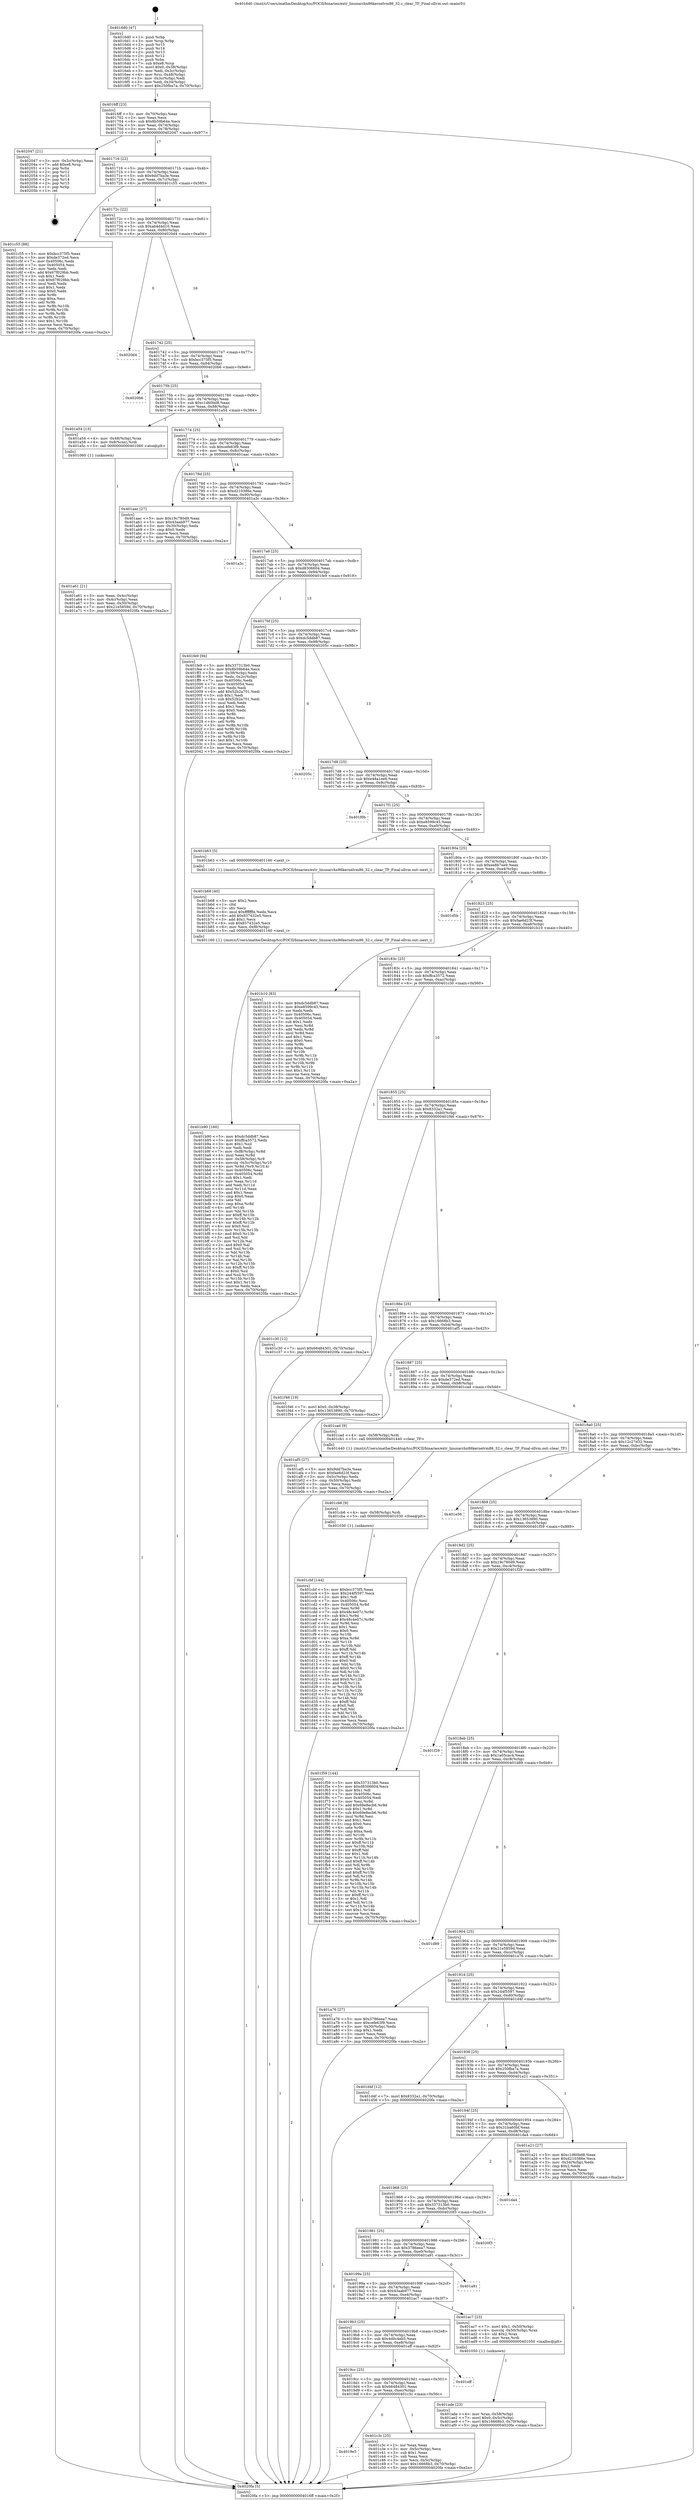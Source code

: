 digraph "0x4016d0" {
  label = "0x4016d0 (/mnt/c/Users/mathe/Desktop/tcc/POCII/binaries/extr_linuxarchx86kernelvm86_32.c_clear_TF_Final-ollvm.out::main(0))"
  labelloc = "t"
  node[shape=record]

  Entry [label="",width=0.3,height=0.3,shape=circle,fillcolor=black,style=filled]
  "0x4016ff" [label="{
     0x4016ff [23]\l
     | [instrs]\l
     &nbsp;&nbsp;0x4016ff \<+3\>: mov -0x70(%rbp),%eax\l
     &nbsp;&nbsp;0x401702 \<+2\>: mov %eax,%ecx\l
     &nbsp;&nbsp;0x401704 \<+6\>: sub $0x8b59b64e,%ecx\l
     &nbsp;&nbsp;0x40170a \<+3\>: mov %eax,-0x74(%rbp)\l
     &nbsp;&nbsp;0x40170d \<+3\>: mov %ecx,-0x78(%rbp)\l
     &nbsp;&nbsp;0x401710 \<+6\>: je 0000000000402047 \<main+0x977\>\l
  }"]
  "0x402047" [label="{
     0x402047 [21]\l
     | [instrs]\l
     &nbsp;&nbsp;0x402047 \<+3\>: mov -0x2c(%rbp),%eax\l
     &nbsp;&nbsp;0x40204a \<+7\>: add $0xe8,%rsp\l
     &nbsp;&nbsp;0x402051 \<+1\>: pop %rbx\l
     &nbsp;&nbsp;0x402052 \<+2\>: pop %r12\l
     &nbsp;&nbsp;0x402054 \<+2\>: pop %r13\l
     &nbsp;&nbsp;0x402056 \<+2\>: pop %r14\l
     &nbsp;&nbsp;0x402058 \<+2\>: pop %r15\l
     &nbsp;&nbsp;0x40205a \<+1\>: pop %rbp\l
     &nbsp;&nbsp;0x40205b \<+1\>: ret\l
  }"]
  "0x401716" [label="{
     0x401716 [22]\l
     | [instrs]\l
     &nbsp;&nbsp;0x401716 \<+5\>: jmp 000000000040171b \<main+0x4b\>\l
     &nbsp;&nbsp;0x40171b \<+3\>: mov -0x74(%rbp),%eax\l
     &nbsp;&nbsp;0x40171e \<+5\>: sub $0x9dd7ba3e,%eax\l
     &nbsp;&nbsp;0x401723 \<+3\>: mov %eax,-0x7c(%rbp)\l
     &nbsp;&nbsp;0x401726 \<+6\>: je 0000000000401c55 \<main+0x585\>\l
  }"]
  Exit [label="",width=0.3,height=0.3,shape=circle,fillcolor=black,style=filled,peripheries=2]
  "0x401c55" [label="{
     0x401c55 [88]\l
     | [instrs]\l
     &nbsp;&nbsp;0x401c55 \<+5\>: mov $0xbcc375f5,%eax\l
     &nbsp;&nbsp;0x401c5a \<+5\>: mov $0xde372ed,%ecx\l
     &nbsp;&nbsp;0x401c5f \<+7\>: mov 0x40506c,%edx\l
     &nbsp;&nbsp;0x401c66 \<+7\>: mov 0x405054,%esi\l
     &nbsp;&nbsp;0x401c6d \<+2\>: mov %edx,%edi\l
     &nbsp;&nbsp;0x401c6f \<+6\>: add $0x67f029bb,%edi\l
     &nbsp;&nbsp;0x401c75 \<+3\>: sub $0x1,%edi\l
     &nbsp;&nbsp;0x401c78 \<+6\>: sub $0x67f029bb,%edi\l
     &nbsp;&nbsp;0x401c7e \<+3\>: imul %edi,%edx\l
     &nbsp;&nbsp;0x401c81 \<+3\>: and $0x1,%edx\l
     &nbsp;&nbsp;0x401c84 \<+3\>: cmp $0x0,%edx\l
     &nbsp;&nbsp;0x401c87 \<+4\>: sete %r8b\l
     &nbsp;&nbsp;0x401c8b \<+3\>: cmp $0xa,%esi\l
     &nbsp;&nbsp;0x401c8e \<+4\>: setl %r9b\l
     &nbsp;&nbsp;0x401c92 \<+3\>: mov %r8b,%r10b\l
     &nbsp;&nbsp;0x401c95 \<+3\>: and %r9b,%r10b\l
     &nbsp;&nbsp;0x401c98 \<+3\>: xor %r9b,%r8b\l
     &nbsp;&nbsp;0x401c9b \<+3\>: or %r8b,%r10b\l
     &nbsp;&nbsp;0x401c9e \<+4\>: test $0x1,%r10b\l
     &nbsp;&nbsp;0x401ca2 \<+3\>: cmovne %ecx,%eax\l
     &nbsp;&nbsp;0x401ca5 \<+3\>: mov %eax,-0x70(%rbp)\l
     &nbsp;&nbsp;0x401ca8 \<+5\>: jmp 00000000004020fa \<main+0xa2a\>\l
  }"]
  "0x40172c" [label="{
     0x40172c [22]\l
     | [instrs]\l
     &nbsp;&nbsp;0x40172c \<+5\>: jmp 0000000000401731 \<main+0x61\>\l
     &nbsp;&nbsp;0x401731 \<+3\>: mov -0x74(%rbp),%eax\l
     &nbsp;&nbsp;0x401734 \<+5\>: sub $0xab4d4d10,%eax\l
     &nbsp;&nbsp;0x401739 \<+3\>: mov %eax,-0x80(%rbp)\l
     &nbsp;&nbsp;0x40173c \<+6\>: je 00000000004020d4 \<main+0xa04\>\l
  }"]
  "0x401cbf" [label="{
     0x401cbf [144]\l
     | [instrs]\l
     &nbsp;&nbsp;0x401cbf \<+5\>: mov $0xbcc375f5,%eax\l
     &nbsp;&nbsp;0x401cc4 \<+5\>: mov $0x244f5597,%ecx\l
     &nbsp;&nbsp;0x401cc9 \<+2\>: mov $0x1,%dl\l
     &nbsp;&nbsp;0x401ccb \<+7\>: mov 0x40506c,%esi\l
     &nbsp;&nbsp;0x401cd2 \<+8\>: mov 0x405054,%r8d\l
     &nbsp;&nbsp;0x401cda \<+3\>: mov %esi,%r9d\l
     &nbsp;&nbsp;0x401cdd \<+7\>: sub $0x48c4e07c,%r9d\l
     &nbsp;&nbsp;0x401ce4 \<+4\>: sub $0x1,%r9d\l
     &nbsp;&nbsp;0x401ce8 \<+7\>: add $0x48c4e07c,%r9d\l
     &nbsp;&nbsp;0x401cef \<+4\>: imul %r9d,%esi\l
     &nbsp;&nbsp;0x401cf3 \<+3\>: and $0x1,%esi\l
     &nbsp;&nbsp;0x401cf6 \<+3\>: cmp $0x0,%esi\l
     &nbsp;&nbsp;0x401cf9 \<+4\>: sete %r10b\l
     &nbsp;&nbsp;0x401cfd \<+4\>: cmp $0xa,%r8d\l
     &nbsp;&nbsp;0x401d01 \<+4\>: setl %r11b\l
     &nbsp;&nbsp;0x401d05 \<+3\>: mov %r10b,%bl\l
     &nbsp;&nbsp;0x401d08 \<+3\>: xor $0xff,%bl\l
     &nbsp;&nbsp;0x401d0b \<+3\>: mov %r11b,%r14b\l
     &nbsp;&nbsp;0x401d0e \<+4\>: xor $0xff,%r14b\l
     &nbsp;&nbsp;0x401d12 \<+3\>: xor $0x0,%dl\l
     &nbsp;&nbsp;0x401d15 \<+3\>: mov %bl,%r15b\l
     &nbsp;&nbsp;0x401d18 \<+4\>: and $0x0,%r15b\l
     &nbsp;&nbsp;0x401d1c \<+3\>: and %dl,%r10b\l
     &nbsp;&nbsp;0x401d1f \<+3\>: mov %r14b,%r12b\l
     &nbsp;&nbsp;0x401d22 \<+4\>: and $0x0,%r12b\l
     &nbsp;&nbsp;0x401d26 \<+3\>: and %dl,%r11b\l
     &nbsp;&nbsp;0x401d29 \<+3\>: or %r10b,%r15b\l
     &nbsp;&nbsp;0x401d2c \<+3\>: or %r11b,%r12b\l
     &nbsp;&nbsp;0x401d2f \<+3\>: xor %r12b,%r15b\l
     &nbsp;&nbsp;0x401d32 \<+3\>: or %r14b,%bl\l
     &nbsp;&nbsp;0x401d35 \<+3\>: xor $0xff,%bl\l
     &nbsp;&nbsp;0x401d38 \<+3\>: or $0x0,%dl\l
     &nbsp;&nbsp;0x401d3b \<+2\>: and %dl,%bl\l
     &nbsp;&nbsp;0x401d3d \<+3\>: or %bl,%r15b\l
     &nbsp;&nbsp;0x401d40 \<+4\>: test $0x1,%r15b\l
     &nbsp;&nbsp;0x401d44 \<+3\>: cmovne %ecx,%eax\l
     &nbsp;&nbsp;0x401d47 \<+3\>: mov %eax,-0x70(%rbp)\l
     &nbsp;&nbsp;0x401d4a \<+5\>: jmp 00000000004020fa \<main+0xa2a\>\l
  }"]
  "0x4020d4" [label="{
     0x4020d4\l
  }", style=dashed]
  "0x401742" [label="{
     0x401742 [25]\l
     | [instrs]\l
     &nbsp;&nbsp;0x401742 \<+5\>: jmp 0000000000401747 \<main+0x77\>\l
     &nbsp;&nbsp;0x401747 \<+3\>: mov -0x74(%rbp),%eax\l
     &nbsp;&nbsp;0x40174a \<+5\>: sub $0xbcc375f5,%eax\l
     &nbsp;&nbsp;0x40174f \<+6\>: mov %eax,-0x84(%rbp)\l
     &nbsp;&nbsp;0x401755 \<+6\>: je 00000000004020b6 \<main+0x9e6\>\l
  }"]
  "0x401cb6" [label="{
     0x401cb6 [9]\l
     | [instrs]\l
     &nbsp;&nbsp;0x401cb6 \<+4\>: mov -0x58(%rbp),%rdi\l
     &nbsp;&nbsp;0x401cba \<+5\>: call 0000000000401030 \<free@plt\>\l
     | [calls]\l
     &nbsp;&nbsp;0x401030 \{1\} (unknown)\l
  }"]
  "0x4020b6" [label="{
     0x4020b6\l
  }", style=dashed]
  "0x40175b" [label="{
     0x40175b [25]\l
     | [instrs]\l
     &nbsp;&nbsp;0x40175b \<+5\>: jmp 0000000000401760 \<main+0x90\>\l
     &nbsp;&nbsp;0x401760 \<+3\>: mov -0x74(%rbp),%eax\l
     &nbsp;&nbsp;0x401763 \<+5\>: sub $0xc1d60bd8,%eax\l
     &nbsp;&nbsp;0x401768 \<+6\>: mov %eax,-0x88(%rbp)\l
     &nbsp;&nbsp;0x40176e \<+6\>: je 0000000000401a54 \<main+0x384\>\l
  }"]
  "0x4019e5" [label="{
     0x4019e5\l
  }", style=dashed]
  "0x401a54" [label="{
     0x401a54 [13]\l
     | [instrs]\l
     &nbsp;&nbsp;0x401a54 \<+4\>: mov -0x48(%rbp),%rax\l
     &nbsp;&nbsp;0x401a58 \<+4\>: mov 0x8(%rax),%rdi\l
     &nbsp;&nbsp;0x401a5c \<+5\>: call 0000000000401060 \<atoi@plt\>\l
     | [calls]\l
     &nbsp;&nbsp;0x401060 \{1\} (unknown)\l
  }"]
  "0x401774" [label="{
     0x401774 [25]\l
     | [instrs]\l
     &nbsp;&nbsp;0x401774 \<+5\>: jmp 0000000000401779 \<main+0xa9\>\l
     &nbsp;&nbsp;0x401779 \<+3\>: mov -0x74(%rbp),%eax\l
     &nbsp;&nbsp;0x40177c \<+5\>: sub $0xcefe63f9,%eax\l
     &nbsp;&nbsp;0x401781 \<+6\>: mov %eax,-0x8c(%rbp)\l
     &nbsp;&nbsp;0x401787 \<+6\>: je 0000000000401aac \<main+0x3dc\>\l
  }"]
  "0x401c3c" [label="{
     0x401c3c [25]\l
     | [instrs]\l
     &nbsp;&nbsp;0x401c3c \<+2\>: xor %eax,%eax\l
     &nbsp;&nbsp;0x401c3e \<+3\>: mov -0x5c(%rbp),%ecx\l
     &nbsp;&nbsp;0x401c41 \<+3\>: sub $0x1,%eax\l
     &nbsp;&nbsp;0x401c44 \<+2\>: sub %eax,%ecx\l
     &nbsp;&nbsp;0x401c46 \<+3\>: mov %ecx,-0x5c(%rbp)\l
     &nbsp;&nbsp;0x401c49 \<+7\>: movl $0x16668b3,-0x70(%rbp)\l
     &nbsp;&nbsp;0x401c50 \<+5\>: jmp 00000000004020fa \<main+0xa2a\>\l
  }"]
  "0x401aac" [label="{
     0x401aac [27]\l
     | [instrs]\l
     &nbsp;&nbsp;0x401aac \<+5\>: mov $0x19c780d9,%eax\l
     &nbsp;&nbsp;0x401ab1 \<+5\>: mov $0x43aab977,%ecx\l
     &nbsp;&nbsp;0x401ab6 \<+3\>: mov -0x30(%rbp),%edx\l
     &nbsp;&nbsp;0x401ab9 \<+3\>: cmp $0x0,%edx\l
     &nbsp;&nbsp;0x401abc \<+3\>: cmove %ecx,%eax\l
     &nbsp;&nbsp;0x401abf \<+3\>: mov %eax,-0x70(%rbp)\l
     &nbsp;&nbsp;0x401ac2 \<+5\>: jmp 00000000004020fa \<main+0xa2a\>\l
  }"]
  "0x40178d" [label="{
     0x40178d [25]\l
     | [instrs]\l
     &nbsp;&nbsp;0x40178d \<+5\>: jmp 0000000000401792 \<main+0xc2\>\l
     &nbsp;&nbsp;0x401792 \<+3\>: mov -0x74(%rbp),%eax\l
     &nbsp;&nbsp;0x401795 \<+5\>: sub $0xd210386e,%eax\l
     &nbsp;&nbsp;0x40179a \<+6\>: mov %eax,-0x90(%rbp)\l
     &nbsp;&nbsp;0x4017a0 \<+6\>: je 0000000000401a3c \<main+0x36c\>\l
  }"]
  "0x4019cc" [label="{
     0x4019cc [25]\l
     | [instrs]\l
     &nbsp;&nbsp;0x4019cc \<+5\>: jmp 00000000004019d1 \<main+0x301\>\l
     &nbsp;&nbsp;0x4019d1 \<+3\>: mov -0x74(%rbp),%eax\l
     &nbsp;&nbsp;0x4019d4 \<+5\>: sub $0x66484301,%eax\l
     &nbsp;&nbsp;0x4019d9 \<+6\>: mov %eax,-0xec(%rbp)\l
     &nbsp;&nbsp;0x4019df \<+6\>: je 0000000000401c3c \<main+0x56c\>\l
  }"]
  "0x401a3c" [label="{
     0x401a3c\l
  }", style=dashed]
  "0x4017a6" [label="{
     0x4017a6 [25]\l
     | [instrs]\l
     &nbsp;&nbsp;0x4017a6 \<+5\>: jmp 00000000004017ab \<main+0xdb\>\l
     &nbsp;&nbsp;0x4017ab \<+3\>: mov -0x74(%rbp),%eax\l
     &nbsp;&nbsp;0x4017ae \<+5\>: sub $0xd8306604,%eax\l
     &nbsp;&nbsp;0x4017b3 \<+6\>: mov %eax,-0x94(%rbp)\l
     &nbsp;&nbsp;0x4017b9 \<+6\>: je 0000000000401fe9 \<main+0x919\>\l
  }"]
  "0x401eff" [label="{
     0x401eff\l
  }", style=dashed]
  "0x401fe9" [label="{
     0x401fe9 [94]\l
     | [instrs]\l
     &nbsp;&nbsp;0x401fe9 \<+5\>: mov $0x337313b0,%eax\l
     &nbsp;&nbsp;0x401fee \<+5\>: mov $0x8b59b64e,%ecx\l
     &nbsp;&nbsp;0x401ff3 \<+3\>: mov -0x38(%rbp),%edx\l
     &nbsp;&nbsp;0x401ff6 \<+3\>: mov %edx,-0x2c(%rbp)\l
     &nbsp;&nbsp;0x401ff9 \<+7\>: mov 0x40506c,%edx\l
     &nbsp;&nbsp;0x402000 \<+7\>: mov 0x405054,%esi\l
     &nbsp;&nbsp;0x402007 \<+2\>: mov %edx,%edi\l
     &nbsp;&nbsp;0x402009 \<+6\>: add $0x52b2a701,%edi\l
     &nbsp;&nbsp;0x40200f \<+3\>: sub $0x1,%edi\l
     &nbsp;&nbsp;0x402012 \<+6\>: sub $0x52b2a701,%edi\l
     &nbsp;&nbsp;0x402018 \<+3\>: imul %edi,%edx\l
     &nbsp;&nbsp;0x40201b \<+3\>: and $0x1,%edx\l
     &nbsp;&nbsp;0x40201e \<+3\>: cmp $0x0,%edx\l
     &nbsp;&nbsp;0x402021 \<+4\>: sete %r8b\l
     &nbsp;&nbsp;0x402025 \<+3\>: cmp $0xa,%esi\l
     &nbsp;&nbsp;0x402028 \<+4\>: setl %r9b\l
     &nbsp;&nbsp;0x40202c \<+3\>: mov %r8b,%r10b\l
     &nbsp;&nbsp;0x40202f \<+3\>: and %r9b,%r10b\l
     &nbsp;&nbsp;0x402032 \<+3\>: xor %r9b,%r8b\l
     &nbsp;&nbsp;0x402035 \<+3\>: or %r8b,%r10b\l
     &nbsp;&nbsp;0x402038 \<+4\>: test $0x1,%r10b\l
     &nbsp;&nbsp;0x40203c \<+3\>: cmovne %ecx,%eax\l
     &nbsp;&nbsp;0x40203f \<+3\>: mov %eax,-0x70(%rbp)\l
     &nbsp;&nbsp;0x402042 \<+5\>: jmp 00000000004020fa \<main+0xa2a\>\l
  }"]
  "0x4017bf" [label="{
     0x4017bf [25]\l
     | [instrs]\l
     &nbsp;&nbsp;0x4017bf \<+5\>: jmp 00000000004017c4 \<main+0xf4\>\l
     &nbsp;&nbsp;0x4017c4 \<+3\>: mov -0x74(%rbp),%eax\l
     &nbsp;&nbsp;0x4017c7 \<+5\>: sub $0xdc5ddb87,%eax\l
     &nbsp;&nbsp;0x4017cc \<+6\>: mov %eax,-0x98(%rbp)\l
     &nbsp;&nbsp;0x4017d2 \<+6\>: je 000000000040205c \<main+0x98c\>\l
  }"]
  "0x401b90" [label="{
     0x401b90 [160]\l
     | [instrs]\l
     &nbsp;&nbsp;0x401b90 \<+5\>: mov $0xdc5ddb87,%ecx\l
     &nbsp;&nbsp;0x401b95 \<+5\>: mov $0xffca3572,%edx\l
     &nbsp;&nbsp;0x401b9a \<+3\>: mov $0x1,%sil\l
     &nbsp;&nbsp;0x401b9d \<+2\>: xor %edi,%edi\l
     &nbsp;&nbsp;0x401b9f \<+7\>: mov -0xf8(%rbp),%r8d\l
     &nbsp;&nbsp;0x401ba6 \<+4\>: imul %eax,%r8d\l
     &nbsp;&nbsp;0x401baa \<+4\>: mov -0x58(%rbp),%r9\l
     &nbsp;&nbsp;0x401bae \<+4\>: movslq -0x5c(%rbp),%r10\l
     &nbsp;&nbsp;0x401bb2 \<+4\>: mov %r8d,(%r9,%r10,4)\l
     &nbsp;&nbsp;0x401bb6 \<+7\>: mov 0x40506c,%eax\l
     &nbsp;&nbsp;0x401bbd \<+8\>: mov 0x405054,%r8d\l
     &nbsp;&nbsp;0x401bc5 \<+3\>: sub $0x1,%edi\l
     &nbsp;&nbsp;0x401bc8 \<+3\>: mov %eax,%r11d\l
     &nbsp;&nbsp;0x401bcb \<+3\>: add %edi,%r11d\l
     &nbsp;&nbsp;0x401bce \<+4\>: imul %r11d,%eax\l
     &nbsp;&nbsp;0x401bd2 \<+3\>: and $0x1,%eax\l
     &nbsp;&nbsp;0x401bd5 \<+3\>: cmp $0x0,%eax\l
     &nbsp;&nbsp;0x401bd8 \<+3\>: sete %bl\l
     &nbsp;&nbsp;0x401bdb \<+4\>: cmp $0xa,%r8d\l
     &nbsp;&nbsp;0x401bdf \<+4\>: setl %r14b\l
     &nbsp;&nbsp;0x401be3 \<+3\>: mov %bl,%r15b\l
     &nbsp;&nbsp;0x401be6 \<+4\>: xor $0xff,%r15b\l
     &nbsp;&nbsp;0x401bea \<+3\>: mov %r14b,%r12b\l
     &nbsp;&nbsp;0x401bed \<+4\>: xor $0xff,%r12b\l
     &nbsp;&nbsp;0x401bf1 \<+4\>: xor $0x0,%sil\l
     &nbsp;&nbsp;0x401bf5 \<+3\>: mov %r15b,%r13b\l
     &nbsp;&nbsp;0x401bf8 \<+4\>: and $0x0,%r13b\l
     &nbsp;&nbsp;0x401bfc \<+3\>: and %sil,%bl\l
     &nbsp;&nbsp;0x401bff \<+3\>: mov %r12b,%al\l
     &nbsp;&nbsp;0x401c02 \<+2\>: and $0x0,%al\l
     &nbsp;&nbsp;0x401c04 \<+3\>: and %sil,%r14b\l
     &nbsp;&nbsp;0x401c07 \<+3\>: or %bl,%r13b\l
     &nbsp;&nbsp;0x401c0a \<+3\>: or %r14b,%al\l
     &nbsp;&nbsp;0x401c0d \<+3\>: xor %al,%r13b\l
     &nbsp;&nbsp;0x401c10 \<+3\>: or %r12b,%r15b\l
     &nbsp;&nbsp;0x401c13 \<+4\>: xor $0xff,%r15b\l
     &nbsp;&nbsp;0x401c17 \<+4\>: or $0x0,%sil\l
     &nbsp;&nbsp;0x401c1b \<+3\>: and %sil,%r15b\l
     &nbsp;&nbsp;0x401c1e \<+3\>: or %r15b,%r13b\l
     &nbsp;&nbsp;0x401c21 \<+4\>: test $0x1,%r13b\l
     &nbsp;&nbsp;0x401c25 \<+3\>: cmovne %edx,%ecx\l
     &nbsp;&nbsp;0x401c28 \<+3\>: mov %ecx,-0x70(%rbp)\l
     &nbsp;&nbsp;0x401c2b \<+5\>: jmp 00000000004020fa \<main+0xa2a\>\l
  }"]
  "0x40205c" [label="{
     0x40205c\l
  }", style=dashed]
  "0x4017d8" [label="{
     0x4017d8 [25]\l
     | [instrs]\l
     &nbsp;&nbsp;0x4017d8 \<+5\>: jmp 00000000004017dd \<main+0x10d\>\l
     &nbsp;&nbsp;0x4017dd \<+3\>: mov -0x74(%rbp),%eax\l
     &nbsp;&nbsp;0x4017e0 \<+5\>: sub $0xe48a1ee6,%eax\l
     &nbsp;&nbsp;0x4017e5 \<+6\>: mov %eax,-0x9c(%rbp)\l
     &nbsp;&nbsp;0x4017eb \<+6\>: je 0000000000401f0b \<main+0x83b\>\l
  }"]
  "0x401b68" [label="{
     0x401b68 [40]\l
     | [instrs]\l
     &nbsp;&nbsp;0x401b68 \<+5\>: mov $0x2,%ecx\l
     &nbsp;&nbsp;0x401b6d \<+1\>: cltd\l
     &nbsp;&nbsp;0x401b6e \<+2\>: idiv %ecx\l
     &nbsp;&nbsp;0x401b70 \<+6\>: imul $0xfffffffe,%edx,%ecx\l
     &nbsp;&nbsp;0x401b76 \<+6\>: add $0x837432e5,%ecx\l
     &nbsp;&nbsp;0x401b7c \<+3\>: add $0x1,%ecx\l
     &nbsp;&nbsp;0x401b7f \<+6\>: sub $0x837432e5,%ecx\l
     &nbsp;&nbsp;0x401b85 \<+6\>: mov %ecx,-0xf8(%rbp)\l
     &nbsp;&nbsp;0x401b8b \<+5\>: call 0000000000401160 \<next_i\>\l
     | [calls]\l
     &nbsp;&nbsp;0x401160 \{1\} (/mnt/c/Users/mathe/Desktop/tcc/POCII/binaries/extr_linuxarchx86kernelvm86_32.c_clear_TF_Final-ollvm.out::next_i)\l
  }"]
  "0x401f0b" [label="{
     0x401f0b\l
  }", style=dashed]
  "0x4017f1" [label="{
     0x4017f1 [25]\l
     | [instrs]\l
     &nbsp;&nbsp;0x4017f1 \<+5\>: jmp 00000000004017f6 \<main+0x126\>\l
     &nbsp;&nbsp;0x4017f6 \<+3\>: mov -0x74(%rbp),%eax\l
     &nbsp;&nbsp;0x4017f9 \<+5\>: sub $0xe8599c45,%eax\l
     &nbsp;&nbsp;0x4017fe \<+6\>: mov %eax,-0xa0(%rbp)\l
     &nbsp;&nbsp;0x401804 \<+6\>: je 0000000000401b63 \<main+0x493\>\l
  }"]
  "0x401ade" [label="{
     0x401ade [23]\l
     | [instrs]\l
     &nbsp;&nbsp;0x401ade \<+4\>: mov %rax,-0x58(%rbp)\l
     &nbsp;&nbsp;0x401ae2 \<+7\>: movl $0x0,-0x5c(%rbp)\l
     &nbsp;&nbsp;0x401ae9 \<+7\>: movl $0x16668b3,-0x70(%rbp)\l
     &nbsp;&nbsp;0x401af0 \<+5\>: jmp 00000000004020fa \<main+0xa2a\>\l
  }"]
  "0x401b63" [label="{
     0x401b63 [5]\l
     | [instrs]\l
     &nbsp;&nbsp;0x401b63 \<+5\>: call 0000000000401160 \<next_i\>\l
     | [calls]\l
     &nbsp;&nbsp;0x401160 \{1\} (/mnt/c/Users/mathe/Desktop/tcc/POCII/binaries/extr_linuxarchx86kernelvm86_32.c_clear_TF_Final-ollvm.out::next_i)\l
  }"]
  "0x40180a" [label="{
     0x40180a [25]\l
     | [instrs]\l
     &nbsp;&nbsp;0x40180a \<+5\>: jmp 000000000040180f \<main+0x13f\>\l
     &nbsp;&nbsp;0x40180f \<+3\>: mov -0x74(%rbp),%eax\l
     &nbsp;&nbsp;0x401812 \<+5\>: sub $0xee8b7ee9,%eax\l
     &nbsp;&nbsp;0x401817 \<+6\>: mov %eax,-0xa4(%rbp)\l
     &nbsp;&nbsp;0x40181d \<+6\>: je 0000000000401d5b \<main+0x68b\>\l
  }"]
  "0x4019b3" [label="{
     0x4019b3 [25]\l
     | [instrs]\l
     &nbsp;&nbsp;0x4019b3 \<+5\>: jmp 00000000004019b8 \<main+0x2e8\>\l
     &nbsp;&nbsp;0x4019b8 \<+3\>: mov -0x74(%rbp),%eax\l
     &nbsp;&nbsp;0x4019bb \<+5\>: sub $0x4d0c4eb5,%eax\l
     &nbsp;&nbsp;0x4019c0 \<+6\>: mov %eax,-0xe8(%rbp)\l
     &nbsp;&nbsp;0x4019c6 \<+6\>: je 0000000000401eff \<main+0x82f\>\l
  }"]
  "0x401d5b" [label="{
     0x401d5b\l
  }", style=dashed]
  "0x401823" [label="{
     0x401823 [25]\l
     | [instrs]\l
     &nbsp;&nbsp;0x401823 \<+5\>: jmp 0000000000401828 \<main+0x158\>\l
     &nbsp;&nbsp;0x401828 \<+3\>: mov -0x74(%rbp),%eax\l
     &nbsp;&nbsp;0x40182b \<+5\>: sub $0xfae6d23f,%eax\l
     &nbsp;&nbsp;0x401830 \<+6\>: mov %eax,-0xa8(%rbp)\l
     &nbsp;&nbsp;0x401836 \<+6\>: je 0000000000401b10 \<main+0x440\>\l
  }"]
  "0x401ac7" [label="{
     0x401ac7 [23]\l
     | [instrs]\l
     &nbsp;&nbsp;0x401ac7 \<+7\>: movl $0x1,-0x50(%rbp)\l
     &nbsp;&nbsp;0x401ace \<+4\>: movslq -0x50(%rbp),%rax\l
     &nbsp;&nbsp;0x401ad2 \<+4\>: shl $0x2,%rax\l
     &nbsp;&nbsp;0x401ad6 \<+3\>: mov %rax,%rdi\l
     &nbsp;&nbsp;0x401ad9 \<+5\>: call 0000000000401050 \<malloc@plt\>\l
     | [calls]\l
     &nbsp;&nbsp;0x401050 \{1\} (unknown)\l
  }"]
  "0x401b10" [label="{
     0x401b10 [83]\l
     | [instrs]\l
     &nbsp;&nbsp;0x401b10 \<+5\>: mov $0xdc5ddb87,%eax\l
     &nbsp;&nbsp;0x401b15 \<+5\>: mov $0xe8599c45,%ecx\l
     &nbsp;&nbsp;0x401b1a \<+2\>: xor %edx,%edx\l
     &nbsp;&nbsp;0x401b1c \<+7\>: mov 0x40506c,%esi\l
     &nbsp;&nbsp;0x401b23 \<+7\>: mov 0x405054,%edi\l
     &nbsp;&nbsp;0x401b2a \<+3\>: sub $0x1,%edx\l
     &nbsp;&nbsp;0x401b2d \<+3\>: mov %esi,%r8d\l
     &nbsp;&nbsp;0x401b30 \<+3\>: add %edx,%r8d\l
     &nbsp;&nbsp;0x401b33 \<+4\>: imul %r8d,%esi\l
     &nbsp;&nbsp;0x401b37 \<+3\>: and $0x1,%esi\l
     &nbsp;&nbsp;0x401b3a \<+3\>: cmp $0x0,%esi\l
     &nbsp;&nbsp;0x401b3d \<+4\>: sete %r9b\l
     &nbsp;&nbsp;0x401b41 \<+3\>: cmp $0xa,%edi\l
     &nbsp;&nbsp;0x401b44 \<+4\>: setl %r10b\l
     &nbsp;&nbsp;0x401b48 \<+3\>: mov %r9b,%r11b\l
     &nbsp;&nbsp;0x401b4b \<+3\>: and %r10b,%r11b\l
     &nbsp;&nbsp;0x401b4e \<+3\>: xor %r10b,%r9b\l
     &nbsp;&nbsp;0x401b51 \<+3\>: or %r9b,%r11b\l
     &nbsp;&nbsp;0x401b54 \<+4\>: test $0x1,%r11b\l
     &nbsp;&nbsp;0x401b58 \<+3\>: cmovne %ecx,%eax\l
     &nbsp;&nbsp;0x401b5b \<+3\>: mov %eax,-0x70(%rbp)\l
     &nbsp;&nbsp;0x401b5e \<+5\>: jmp 00000000004020fa \<main+0xa2a\>\l
  }"]
  "0x40183c" [label="{
     0x40183c [25]\l
     | [instrs]\l
     &nbsp;&nbsp;0x40183c \<+5\>: jmp 0000000000401841 \<main+0x171\>\l
     &nbsp;&nbsp;0x401841 \<+3\>: mov -0x74(%rbp),%eax\l
     &nbsp;&nbsp;0x401844 \<+5\>: sub $0xffca3572,%eax\l
     &nbsp;&nbsp;0x401849 \<+6\>: mov %eax,-0xac(%rbp)\l
     &nbsp;&nbsp;0x40184f \<+6\>: je 0000000000401c30 \<main+0x560\>\l
  }"]
  "0x40199a" [label="{
     0x40199a [25]\l
     | [instrs]\l
     &nbsp;&nbsp;0x40199a \<+5\>: jmp 000000000040199f \<main+0x2cf\>\l
     &nbsp;&nbsp;0x40199f \<+3\>: mov -0x74(%rbp),%eax\l
     &nbsp;&nbsp;0x4019a2 \<+5\>: sub $0x43aab977,%eax\l
     &nbsp;&nbsp;0x4019a7 \<+6\>: mov %eax,-0xe4(%rbp)\l
     &nbsp;&nbsp;0x4019ad \<+6\>: je 0000000000401ac7 \<main+0x3f7\>\l
  }"]
  "0x401c30" [label="{
     0x401c30 [12]\l
     | [instrs]\l
     &nbsp;&nbsp;0x401c30 \<+7\>: movl $0x66484301,-0x70(%rbp)\l
     &nbsp;&nbsp;0x401c37 \<+5\>: jmp 00000000004020fa \<main+0xa2a\>\l
  }"]
  "0x401855" [label="{
     0x401855 [25]\l
     | [instrs]\l
     &nbsp;&nbsp;0x401855 \<+5\>: jmp 000000000040185a \<main+0x18a\>\l
     &nbsp;&nbsp;0x40185a \<+3\>: mov -0x74(%rbp),%eax\l
     &nbsp;&nbsp;0x40185d \<+5\>: sub $0x8332a1,%eax\l
     &nbsp;&nbsp;0x401862 \<+6\>: mov %eax,-0xb0(%rbp)\l
     &nbsp;&nbsp;0x401868 \<+6\>: je 0000000000401f46 \<main+0x876\>\l
  }"]
  "0x401a91" [label="{
     0x401a91\l
  }", style=dashed]
  "0x401f46" [label="{
     0x401f46 [19]\l
     | [instrs]\l
     &nbsp;&nbsp;0x401f46 \<+7\>: movl $0x0,-0x38(%rbp)\l
     &nbsp;&nbsp;0x401f4d \<+7\>: movl $0x13653890,-0x70(%rbp)\l
     &nbsp;&nbsp;0x401f54 \<+5\>: jmp 00000000004020fa \<main+0xa2a\>\l
  }"]
  "0x40186e" [label="{
     0x40186e [25]\l
     | [instrs]\l
     &nbsp;&nbsp;0x40186e \<+5\>: jmp 0000000000401873 \<main+0x1a3\>\l
     &nbsp;&nbsp;0x401873 \<+3\>: mov -0x74(%rbp),%eax\l
     &nbsp;&nbsp;0x401876 \<+5\>: sub $0x16668b3,%eax\l
     &nbsp;&nbsp;0x40187b \<+6\>: mov %eax,-0xb4(%rbp)\l
     &nbsp;&nbsp;0x401881 \<+6\>: je 0000000000401af5 \<main+0x425\>\l
  }"]
  "0x401981" [label="{
     0x401981 [25]\l
     | [instrs]\l
     &nbsp;&nbsp;0x401981 \<+5\>: jmp 0000000000401986 \<main+0x2b6\>\l
     &nbsp;&nbsp;0x401986 \<+3\>: mov -0x74(%rbp),%eax\l
     &nbsp;&nbsp;0x401989 \<+5\>: sub $0x3786eea7,%eax\l
     &nbsp;&nbsp;0x40198e \<+6\>: mov %eax,-0xe0(%rbp)\l
     &nbsp;&nbsp;0x401994 \<+6\>: je 0000000000401a91 \<main+0x3c1\>\l
  }"]
  "0x401af5" [label="{
     0x401af5 [27]\l
     | [instrs]\l
     &nbsp;&nbsp;0x401af5 \<+5\>: mov $0x9dd7ba3e,%eax\l
     &nbsp;&nbsp;0x401afa \<+5\>: mov $0xfae6d23f,%ecx\l
     &nbsp;&nbsp;0x401aff \<+3\>: mov -0x5c(%rbp),%edx\l
     &nbsp;&nbsp;0x401b02 \<+3\>: cmp -0x50(%rbp),%edx\l
     &nbsp;&nbsp;0x401b05 \<+3\>: cmovl %ecx,%eax\l
     &nbsp;&nbsp;0x401b08 \<+3\>: mov %eax,-0x70(%rbp)\l
     &nbsp;&nbsp;0x401b0b \<+5\>: jmp 00000000004020fa \<main+0xa2a\>\l
  }"]
  "0x401887" [label="{
     0x401887 [25]\l
     | [instrs]\l
     &nbsp;&nbsp;0x401887 \<+5\>: jmp 000000000040188c \<main+0x1bc\>\l
     &nbsp;&nbsp;0x40188c \<+3\>: mov -0x74(%rbp),%eax\l
     &nbsp;&nbsp;0x40188f \<+5\>: sub $0xde372ed,%eax\l
     &nbsp;&nbsp;0x401894 \<+6\>: mov %eax,-0xb8(%rbp)\l
     &nbsp;&nbsp;0x40189a \<+6\>: je 0000000000401cad \<main+0x5dd\>\l
  }"]
  "0x4020f3" [label="{
     0x4020f3\l
  }", style=dashed]
  "0x401cad" [label="{
     0x401cad [9]\l
     | [instrs]\l
     &nbsp;&nbsp;0x401cad \<+4\>: mov -0x58(%rbp),%rdi\l
     &nbsp;&nbsp;0x401cb1 \<+5\>: call 0000000000401440 \<clear_TF\>\l
     | [calls]\l
     &nbsp;&nbsp;0x401440 \{1\} (/mnt/c/Users/mathe/Desktop/tcc/POCII/binaries/extr_linuxarchx86kernelvm86_32.c_clear_TF_Final-ollvm.out::clear_TF)\l
  }"]
  "0x4018a0" [label="{
     0x4018a0 [25]\l
     | [instrs]\l
     &nbsp;&nbsp;0x4018a0 \<+5\>: jmp 00000000004018a5 \<main+0x1d5\>\l
     &nbsp;&nbsp;0x4018a5 \<+3\>: mov -0x74(%rbp),%eax\l
     &nbsp;&nbsp;0x4018a8 \<+5\>: sub $0x12c27d32,%eax\l
     &nbsp;&nbsp;0x4018ad \<+6\>: mov %eax,-0xbc(%rbp)\l
     &nbsp;&nbsp;0x4018b3 \<+6\>: je 0000000000401e56 \<main+0x786\>\l
  }"]
  "0x401968" [label="{
     0x401968 [25]\l
     | [instrs]\l
     &nbsp;&nbsp;0x401968 \<+5\>: jmp 000000000040196d \<main+0x29d\>\l
     &nbsp;&nbsp;0x40196d \<+3\>: mov -0x74(%rbp),%eax\l
     &nbsp;&nbsp;0x401970 \<+5\>: sub $0x337313b0,%eax\l
     &nbsp;&nbsp;0x401975 \<+6\>: mov %eax,-0xdc(%rbp)\l
     &nbsp;&nbsp;0x40197b \<+6\>: je 00000000004020f3 \<main+0xa23\>\l
  }"]
  "0x401e56" [label="{
     0x401e56\l
  }", style=dashed]
  "0x4018b9" [label="{
     0x4018b9 [25]\l
     | [instrs]\l
     &nbsp;&nbsp;0x4018b9 \<+5\>: jmp 00000000004018be \<main+0x1ee\>\l
     &nbsp;&nbsp;0x4018be \<+3\>: mov -0x74(%rbp),%eax\l
     &nbsp;&nbsp;0x4018c1 \<+5\>: sub $0x13653890,%eax\l
     &nbsp;&nbsp;0x4018c6 \<+6\>: mov %eax,-0xc0(%rbp)\l
     &nbsp;&nbsp;0x4018cc \<+6\>: je 0000000000401f59 \<main+0x889\>\l
  }"]
  "0x401da4" [label="{
     0x401da4\l
  }", style=dashed]
  "0x401f59" [label="{
     0x401f59 [144]\l
     | [instrs]\l
     &nbsp;&nbsp;0x401f59 \<+5\>: mov $0x337313b0,%eax\l
     &nbsp;&nbsp;0x401f5e \<+5\>: mov $0xd8306604,%ecx\l
     &nbsp;&nbsp;0x401f63 \<+2\>: mov $0x1,%dl\l
     &nbsp;&nbsp;0x401f65 \<+7\>: mov 0x40506c,%esi\l
     &nbsp;&nbsp;0x401f6c \<+7\>: mov 0x405054,%edi\l
     &nbsp;&nbsp;0x401f73 \<+3\>: mov %esi,%r8d\l
     &nbsp;&nbsp;0x401f76 \<+7\>: add $0x69e8ecb6,%r8d\l
     &nbsp;&nbsp;0x401f7d \<+4\>: sub $0x1,%r8d\l
     &nbsp;&nbsp;0x401f81 \<+7\>: sub $0x69e8ecb6,%r8d\l
     &nbsp;&nbsp;0x401f88 \<+4\>: imul %r8d,%esi\l
     &nbsp;&nbsp;0x401f8c \<+3\>: and $0x1,%esi\l
     &nbsp;&nbsp;0x401f8f \<+3\>: cmp $0x0,%esi\l
     &nbsp;&nbsp;0x401f92 \<+4\>: sete %r9b\l
     &nbsp;&nbsp;0x401f96 \<+3\>: cmp $0xa,%edi\l
     &nbsp;&nbsp;0x401f99 \<+4\>: setl %r10b\l
     &nbsp;&nbsp;0x401f9d \<+3\>: mov %r9b,%r11b\l
     &nbsp;&nbsp;0x401fa0 \<+4\>: xor $0xff,%r11b\l
     &nbsp;&nbsp;0x401fa4 \<+3\>: mov %r10b,%bl\l
     &nbsp;&nbsp;0x401fa7 \<+3\>: xor $0xff,%bl\l
     &nbsp;&nbsp;0x401faa \<+3\>: xor $0x1,%dl\l
     &nbsp;&nbsp;0x401fad \<+3\>: mov %r11b,%r14b\l
     &nbsp;&nbsp;0x401fb0 \<+4\>: and $0xff,%r14b\l
     &nbsp;&nbsp;0x401fb4 \<+3\>: and %dl,%r9b\l
     &nbsp;&nbsp;0x401fb7 \<+3\>: mov %bl,%r15b\l
     &nbsp;&nbsp;0x401fba \<+4\>: and $0xff,%r15b\l
     &nbsp;&nbsp;0x401fbe \<+3\>: and %dl,%r10b\l
     &nbsp;&nbsp;0x401fc1 \<+3\>: or %r9b,%r14b\l
     &nbsp;&nbsp;0x401fc4 \<+3\>: or %r10b,%r15b\l
     &nbsp;&nbsp;0x401fc7 \<+3\>: xor %r15b,%r14b\l
     &nbsp;&nbsp;0x401fca \<+3\>: or %bl,%r11b\l
     &nbsp;&nbsp;0x401fcd \<+4\>: xor $0xff,%r11b\l
     &nbsp;&nbsp;0x401fd1 \<+3\>: or $0x1,%dl\l
     &nbsp;&nbsp;0x401fd4 \<+3\>: and %dl,%r11b\l
     &nbsp;&nbsp;0x401fd7 \<+3\>: or %r11b,%r14b\l
     &nbsp;&nbsp;0x401fda \<+4\>: test $0x1,%r14b\l
     &nbsp;&nbsp;0x401fde \<+3\>: cmovne %ecx,%eax\l
     &nbsp;&nbsp;0x401fe1 \<+3\>: mov %eax,-0x70(%rbp)\l
     &nbsp;&nbsp;0x401fe4 \<+5\>: jmp 00000000004020fa \<main+0xa2a\>\l
  }"]
  "0x4018d2" [label="{
     0x4018d2 [25]\l
     | [instrs]\l
     &nbsp;&nbsp;0x4018d2 \<+5\>: jmp 00000000004018d7 \<main+0x207\>\l
     &nbsp;&nbsp;0x4018d7 \<+3\>: mov -0x74(%rbp),%eax\l
     &nbsp;&nbsp;0x4018da \<+5\>: sub $0x19c780d9,%eax\l
     &nbsp;&nbsp;0x4018df \<+6\>: mov %eax,-0xc4(%rbp)\l
     &nbsp;&nbsp;0x4018e5 \<+6\>: je 0000000000401f29 \<main+0x859\>\l
  }"]
  "0x401a61" [label="{
     0x401a61 [21]\l
     | [instrs]\l
     &nbsp;&nbsp;0x401a61 \<+3\>: mov %eax,-0x4c(%rbp)\l
     &nbsp;&nbsp;0x401a64 \<+3\>: mov -0x4c(%rbp),%eax\l
     &nbsp;&nbsp;0x401a67 \<+3\>: mov %eax,-0x30(%rbp)\l
     &nbsp;&nbsp;0x401a6a \<+7\>: movl $0x21e5859d,-0x70(%rbp)\l
     &nbsp;&nbsp;0x401a71 \<+5\>: jmp 00000000004020fa \<main+0xa2a\>\l
  }"]
  "0x401f29" [label="{
     0x401f29\l
  }", style=dashed]
  "0x4018eb" [label="{
     0x4018eb [25]\l
     | [instrs]\l
     &nbsp;&nbsp;0x4018eb \<+5\>: jmp 00000000004018f0 \<main+0x220\>\l
     &nbsp;&nbsp;0x4018f0 \<+3\>: mov -0x74(%rbp),%eax\l
     &nbsp;&nbsp;0x4018f3 \<+5\>: sub $0x1a05cac4,%eax\l
     &nbsp;&nbsp;0x4018f8 \<+6\>: mov %eax,-0xc8(%rbp)\l
     &nbsp;&nbsp;0x4018fe \<+6\>: je 0000000000401d89 \<main+0x6b9\>\l
  }"]
  "0x4016d0" [label="{
     0x4016d0 [47]\l
     | [instrs]\l
     &nbsp;&nbsp;0x4016d0 \<+1\>: push %rbp\l
     &nbsp;&nbsp;0x4016d1 \<+3\>: mov %rsp,%rbp\l
     &nbsp;&nbsp;0x4016d4 \<+2\>: push %r15\l
     &nbsp;&nbsp;0x4016d6 \<+2\>: push %r14\l
     &nbsp;&nbsp;0x4016d8 \<+2\>: push %r13\l
     &nbsp;&nbsp;0x4016da \<+2\>: push %r12\l
     &nbsp;&nbsp;0x4016dc \<+1\>: push %rbx\l
     &nbsp;&nbsp;0x4016dd \<+7\>: sub $0xe8,%rsp\l
     &nbsp;&nbsp;0x4016e4 \<+7\>: movl $0x0,-0x38(%rbp)\l
     &nbsp;&nbsp;0x4016eb \<+3\>: mov %edi,-0x3c(%rbp)\l
     &nbsp;&nbsp;0x4016ee \<+4\>: mov %rsi,-0x48(%rbp)\l
     &nbsp;&nbsp;0x4016f2 \<+3\>: mov -0x3c(%rbp),%edi\l
     &nbsp;&nbsp;0x4016f5 \<+3\>: mov %edi,-0x34(%rbp)\l
     &nbsp;&nbsp;0x4016f8 \<+7\>: movl $0x250fba7a,-0x70(%rbp)\l
  }"]
  "0x401d89" [label="{
     0x401d89\l
  }", style=dashed]
  "0x401904" [label="{
     0x401904 [25]\l
     | [instrs]\l
     &nbsp;&nbsp;0x401904 \<+5\>: jmp 0000000000401909 \<main+0x239\>\l
     &nbsp;&nbsp;0x401909 \<+3\>: mov -0x74(%rbp),%eax\l
     &nbsp;&nbsp;0x40190c \<+5\>: sub $0x21e5859d,%eax\l
     &nbsp;&nbsp;0x401911 \<+6\>: mov %eax,-0xcc(%rbp)\l
     &nbsp;&nbsp;0x401917 \<+6\>: je 0000000000401a76 \<main+0x3a6\>\l
  }"]
  "0x4020fa" [label="{
     0x4020fa [5]\l
     | [instrs]\l
     &nbsp;&nbsp;0x4020fa \<+5\>: jmp 00000000004016ff \<main+0x2f\>\l
  }"]
  "0x401a76" [label="{
     0x401a76 [27]\l
     | [instrs]\l
     &nbsp;&nbsp;0x401a76 \<+5\>: mov $0x3786eea7,%eax\l
     &nbsp;&nbsp;0x401a7b \<+5\>: mov $0xcefe63f9,%ecx\l
     &nbsp;&nbsp;0x401a80 \<+3\>: mov -0x30(%rbp),%edx\l
     &nbsp;&nbsp;0x401a83 \<+3\>: cmp $0x1,%edx\l
     &nbsp;&nbsp;0x401a86 \<+3\>: cmovl %ecx,%eax\l
     &nbsp;&nbsp;0x401a89 \<+3\>: mov %eax,-0x70(%rbp)\l
     &nbsp;&nbsp;0x401a8c \<+5\>: jmp 00000000004020fa \<main+0xa2a\>\l
  }"]
  "0x40191d" [label="{
     0x40191d [25]\l
     | [instrs]\l
     &nbsp;&nbsp;0x40191d \<+5\>: jmp 0000000000401922 \<main+0x252\>\l
     &nbsp;&nbsp;0x401922 \<+3\>: mov -0x74(%rbp),%eax\l
     &nbsp;&nbsp;0x401925 \<+5\>: sub $0x244f5597,%eax\l
     &nbsp;&nbsp;0x40192a \<+6\>: mov %eax,-0xd0(%rbp)\l
     &nbsp;&nbsp;0x401930 \<+6\>: je 0000000000401d4f \<main+0x67f\>\l
  }"]
  "0x40194f" [label="{
     0x40194f [25]\l
     | [instrs]\l
     &nbsp;&nbsp;0x40194f \<+5\>: jmp 0000000000401954 \<main+0x284\>\l
     &nbsp;&nbsp;0x401954 \<+3\>: mov -0x74(%rbp),%eax\l
     &nbsp;&nbsp;0x401957 \<+5\>: sub $0x31ba60bf,%eax\l
     &nbsp;&nbsp;0x40195c \<+6\>: mov %eax,-0xd8(%rbp)\l
     &nbsp;&nbsp;0x401962 \<+6\>: je 0000000000401da4 \<main+0x6d4\>\l
  }"]
  "0x401d4f" [label="{
     0x401d4f [12]\l
     | [instrs]\l
     &nbsp;&nbsp;0x401d4f \<+7\>: movl $0x8332a1,-0x70(%rbp)\l
     &nbsp;&nbsp;0x401d56 \<+5\>: jmp 00000000004020fa \<main+0xa2a\>\l
  }"]
  "0x401936" [label="{
     0x401936 [25]\l
     | [instrs]\l
     &nbsp;&nbsp;0x401936 \<+5\>: jmp 000000000040193b \<main+0x26b\>\l
     &nbsp;&nbsp;0x40193b \<+3\>: mov -0x74(%rbp),%eax\l
     &nbsp;&nbsp;0x40193e \<+5\>: sub $0x250fba7a,%eax\l
     &nbsp;&nbsp;0x401943 \<+6\>: mov %eax,-0xd4(%rbp)\l
     &nbsp;&nbsp;0x401949 \<+6\>: je 0000000000401a21 \<main+0x351\>\l
  }"]
  "0x401a21" [label="{
     0x401a21 [27]\l
     | [instrs]\l
     &nbsp;&nbsp;0x401a21 \<+5\>: mov $0xc1d60bd8,%eax\l
     &nbsp;&nbsp;0x401a26 \<+5\>: mov $0xd210386e,%ecx\l
     &nbsp;&nbsp;0x401a2b \<+3\>: mov -0x34(%rbp),%edx\l
     &nbsp;&nbsp;0x401a2e \<+3\>: cmp $0x2,%edx\l
     &nbsp;&nbsp;0x401a31 \<+3\>: cmovne %ecx,%eax\l
     &nbsp;&nbsp;0x401a34 \<+3\>: mov %eax,-0x70(%rbp)\l
     &nbsp;&nbsp;0x401a37 \<+5\>: jmp 00000000004020fa \<main+0xa2a\>\l
  }"]
  Entry -> "0x4016d0" [label=" 1"]
  "0x4016ff" -> "0x402047" [label=" 1"]
  "0x4016ff" -> "0x401716" [label=" 17"]
  "0x402047" -> Exit [label=" 1"]
  "0x401716" -> "0x401c55" [label=" 1"]
  "0x401716" -> "0x40172c" [label=" 16"]
  "0x401fe9" -> "0x4020fa" [label=" 1"]
  "0x40172c" -> "0x4020d4" [label=" 0"]
  "0x40172c" -> "0x401742" [label=" 16"]
  "0x401f59" -> "0x4020fa" [label=" 1"]
  "0x401742" -> "0x4020b6" [label=" 0"]
  "0x401742" -> "0x40175b" [label=" 16"]
  "0x401f46" -> "0x4020fa" [label=" 1"]
  "0x40175b" -> "0x401a54" [label=" 1"]
  "0x40175b" -> "0x401774" [label=" 15"]
  "0x401d4f" -> "0x4020fa" [label=" 1"]
  "0x401774" -> "0x401aac" [label=" 1"]
  "0x401774" -> "0x40178d" [label=" 14"]
  "0x401cbf" -> "0x4020fa" [label=" 1"]
  "0x40178d" -> "0x401a3c" [label=" 0"]
  "0x40178d" -> "0x4017a6" [label=" 14"]
  "0x401cad" -> "0x401cb6" [label=" 1"]
  "0x4017a6" -> "0x401fe9" [label=" 1"]
  "0x4017a6" -> "0x4017bf" [label=" 13"]
  "0x401c55" -> "0x4020fa" [label=" 1"]
  "0x4017bf" -> "0x40205c" [label=" 0"]
  "0x4017bf" -> "0x4017d8" [label=" 13"]
  "0x4019cc" -> "0x4019e5" [label=" 0"]
  "0x4017d8" -> "0x401f0b" [label=" 0"]
  "0x4017d8" -> "0x4017f1" [label=" 13"]
  "0x4019cc" -> "0x401c3c" [label=" 1"]
  "0x4017f1" -> "0x401b63" [label=" 1"]
  "0x4017f1" -> "0x40180a" [label=" 12"]
  "0x401cb6" -> "0x401cbf" [label=" 1"]
  "0x40180a" -> "0x401d5b" [label=" 0"]
  "0x40180a" -> "0x401823" [label=" 12"]
  "0x4019b3" -> "0x4019cc" [label=" 1"]
  "0x401823" -> "0x401b10" [label=" 1"]
  "0x401823" -> "0x40183c" [label=" 11"]
  "0x4019b3" -> "0x401eff" [label=" 0"]
  "0x40183c" -> "0x401c30" [label=" 1"]
  "0x40183c" -> "0x401855" [label=" 10"]
  "0x401c30" -> "0x4020fa" [label=" 1"]
  "0x401855" -> "0x401f46" [label=" 1"]
  "0x401855" -> "0x40186e" [label=" 9"]
  "0x401b90" -> "0x4020fa" [label=" 1"]
  "0x40186e" -> "0x401af5" [label=" 2"]
  "0x40186e" -> "0x401887" [label=" 7"]
  "0x401b63" -> "0x401b68" [label=" 1"]
  "0x401887" -> "0x401cad" [label=" 1"]
  "0x401887" -> "0x4018a0" [label=" 6"]
  "0x401b10" -> "0x4020fa" [label=" 1"]
  "0x4018a0" -> "0x401e56" [label=" 0"]
  "0x4018a0" -> "0x4018b9" [label=" 6"]
  "0x401ade" -> "0x4020fa" [label=" 1"]
  "0x4018b9" -> "0x401f59" [label=" 1"]
  "0x4018b9" -> "0x4018d2" [label=" 5"]
  "0x401ac7" -> "0x401ade" [label=" 1"]
  "0x4018d2" -> "0x401f29" [label=" 0"]
  "0x4018d2" -> "0x4018eb" [label=" 5"]
  "0x40199a" -> "0x401ac7" [label=" 1"]
  "0x4018eb" -> "0x401d89" [label=" 0"]
  "0x4018eb" -> "0x401904" [label=" 5"]
  "0x401c3c" -> "0x4020fa" [label=" 1"]
  "0x401904" -> "0x401a76" [label=" 1"]
  "0x401904" -> "0x40191d" [label=" 4"]
  "0x401981" -> "0x40199a" [label=" 2"]
  "0x40191d" -> "0x401d4f" [label=" 1"]
  "0x40191d" -> "0x401936" [label=" 3"]
  "0x401981" -> "0x401a91" [label=" 0"]
  "0x401936" -> "0x401a21" [label=" 1"]
  "0x401936" -> "0x40194f" [label=" 2"]
  "0x401a21" -> "0x4020fa" [label=" 1"]
  "0x4016d0" -> "0x4016ff" [label=" 1"]
  "0x4020fa" -> "0x4016ff" [label=" 17"]
  "0x401a54" -> "0x401a61" [label=" 1"]
  "0x401a61" -> "0x4020fa" [label=" 1"]
  "0x401a76" -> "0x4020fa" [label=" 1"]
  "0x401aac" -> "0x4020fa" [label=" 1"]
  "0x40199a" -> "0x4019b3" [label=" 1"]
  "0x40194f" -> "0x401da4" [label=" 0"]
  "0x40194f" -> "0x401968" [label=" 2"]
  "0x401af5" -> "0x4020fa" [label=" 2"]
  "0x401968" -> "0x4020f3" [label=" 0"]
  "0x401968" -> "0x401981" [label=" 2"]
  "0x401b68" -> "0x401b90" [label=" 1"]
}
